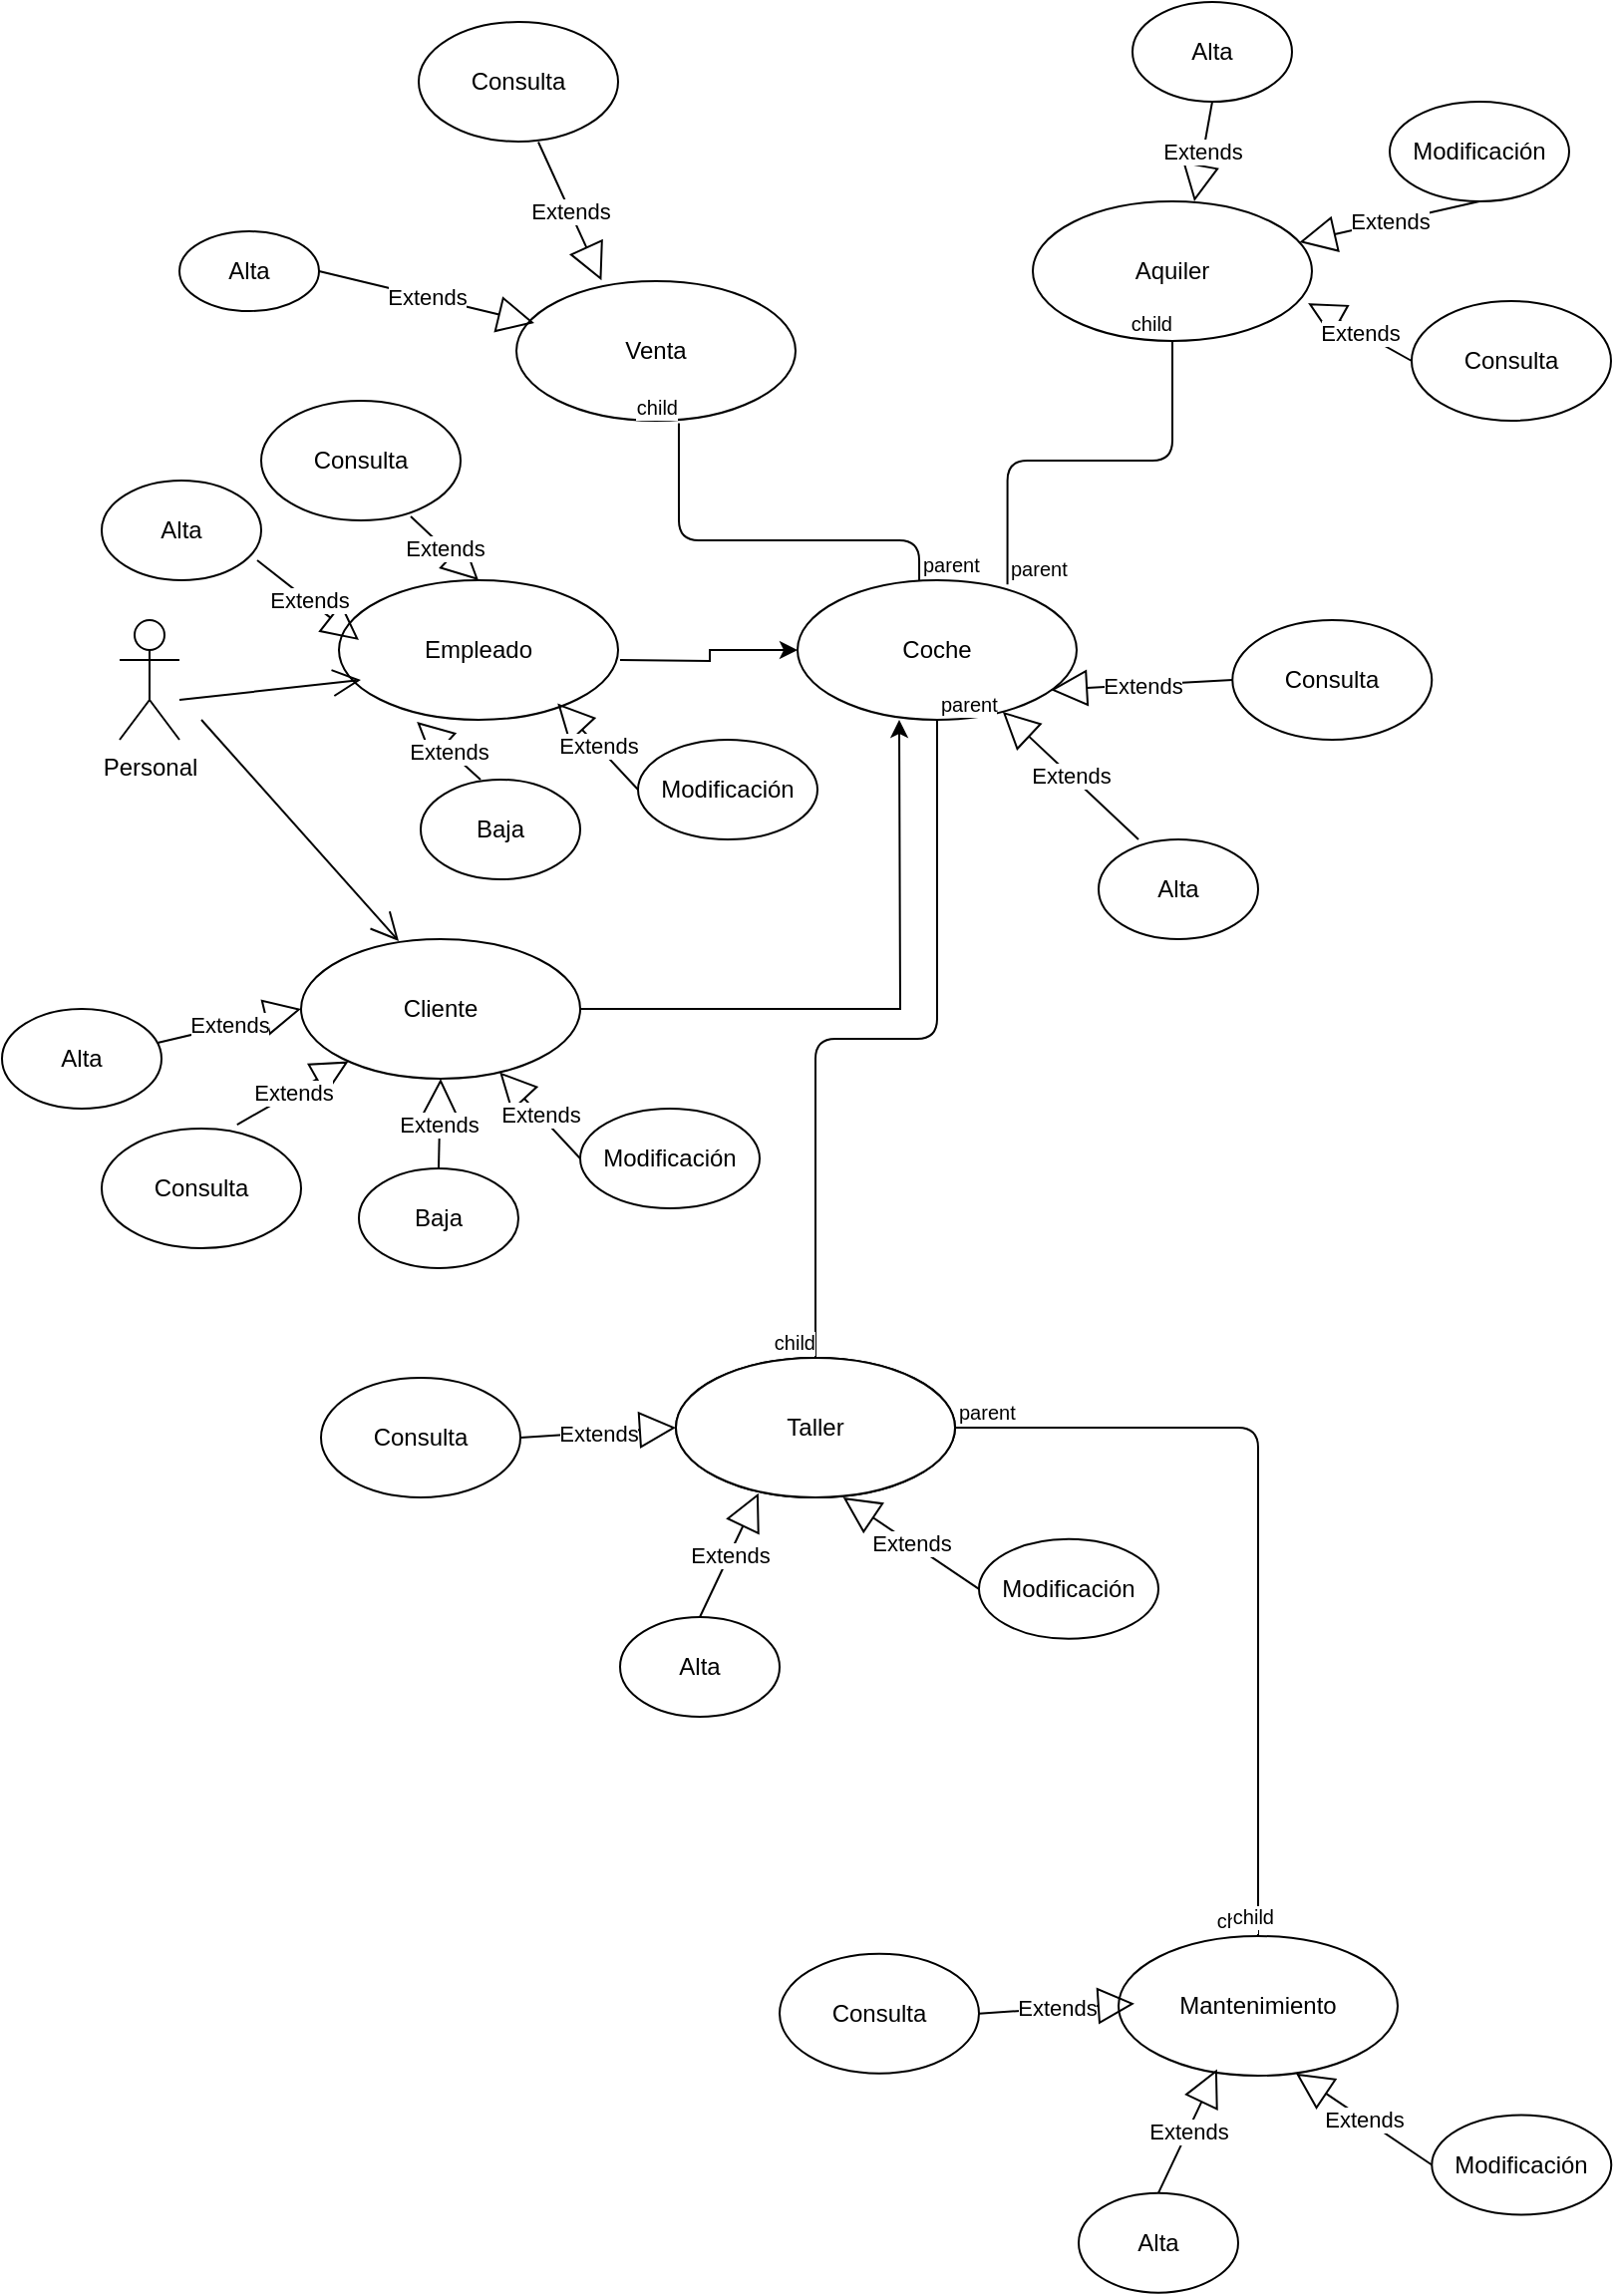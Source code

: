 <mxfile version="13.0.3" type="device"><diagram id="pOaezfe18ddbwSopLcuO" name="Página-1"><mxGraphModel dx="1326" dy="806" grid="1" gridSize="10" guides="1" tooltips="1" connect="1" arrows="1" fold="1" page="1" pageScale="1" pageWidth="827" pageHeight="1169" math="0" shadow="0"><root><mxCell id="0"/><mxCell id="1" parent="0"/><mxCell id="deebMCIJOJqyXlxgMhK3-1" value="Personal" style="shape=umlActor;verticalLabelPosition=bottom;labelBackgroundColor=#ffffff;verticalAlign=top;html=1;outlineConnect=0;" parent="1" vertex="1"><mxGeometry x="79" y="330" width="30" height="60" as="geometry"/></mxCell><mxCell id="deebMCIJOJqyXlxgMhK3-3" value="Coche" style="ellipse;whiteSpace=wrap;html=1;" parent="1" vertex="1"><mxGeometry x="419" y="310" width="140" height="70" as="geometry"/></mxCell><mxCell id="deebMCIJOJqyXlxgMhK3-4" value="Venta" style="ellipse;whiteSpace=wrap;html=1;" parent="1" vertex="1"><mxGeometry x="278" y="160" width="140" height="70" as="geometry"/></mxCell><mxCell id="deebMCIJOJqyXlxgMhK3-5" value="Aquiler" style="ellipse;whiteSpace=wrap;html=1;" parent="1" vertex="1"><mxGeometry x="537" y="120" width="140" height="70" as="geometry"/></mxCell><mxCell id="deebMCIJOJqyXlxgMhK3-6" value="Use Case" style="ellipse;whiteSpace=wrap;html=1;" parent="1" vertex="1"><mxGeometry x="358" y="700" width="140" height="70" as="geometry"/></mxCell><mxCell id="deebMCIJOJqyXlxgMhK3-7" value="Taller" style="ellipse;whiteSpace=wrap;html=1;" parent="1" vertex="1"><mxGeometry x="358" y="700" width="140" height="70" as="geometry"/></mxCell><mxCell id="deebMCIJOJqyXlxgMhK3-8" value="Mantenimiento" style="ellipse;whiteSpace=wrap;html=1;" parent="1" vertex="1"><mxGeometry x="580" y="990" width="140" height="70" as="geometry"/></mxCell><mxCell id="deebMCIJOJqyXlxgMhK3-20" value="" style="endArrow=none;html=1;edgeStyle=orthogonalEdgeStyle;exitX=0.436;exitY=0;exitDx=0;exitDy=0;exitPerimeter=0;entryX=0.582;entryY=1.018;entryDx=0;entryDy=0;entryPerimeter=0;" parent="1" source="deebMCIJOJqyXlxgMhK3-3" target="deebMCIJOJqyXlxgMhK3-4" edge="1"><mxGeometry relative="1" as="geometry"><mxPoint x="330" y="410" as="sourcePoint"/><mxPoint x="360" y="240" as="targetPoint"/><Array as="points"><mxPoint x="480" y="290"/><mxPoint x="360" y="290"/></Array></mxGeometry></mxCell><mxCell id="deebMCIJOJqyXlxgMhK3-21" value="parent" style="resizable=0;html=1;align=left;verticalAlign=bottom;labelBackgroundColor=#ffffff;fontSize=10;" parent="deebMCIJOJqyXlxgMhK3-20" connectable="0" vertex="1"><mxGeometry x="-1" relative="1" as="geometry"/></mxCell><mxCell id="deebMCIJOJqyXlxgMhK3-22" value="child" style="resizable=0;html=1;align=right;verticalAlign=bottom;labelBackgroundColor=#ffffff;fontSize=10;" parent="deebMCIJOJqyXlxgMhK3-20" connectable="0" vertex="1"><mxGeometry x="1" relative="1" as="geometry"/></mxCell><mxCell id="deebMCIJOJqyXlxgMhK3-23" value="" style="endArrow=none;html=1;edgeStyle=orthogonalEdgeStyle;entryX=0.5;entryY=1;entryDx=0;entryDy=0;exitX=0.752;exitY=0.031;exitDx=0;exitDy=0;exitPerimeter=0;" parent="1" source="deebMCIJOJqyXlxgMhK3-3" target="deebMCIJOJqyXlxgMhK3-5" edge="1"><mxGeometry relative="1" as="geometry"><mxPoint x="594.06" y="260.98" as="sourcePoint"/><mxPoint x="577" y="360" as="targetPoint"/></mxGeometry></mxCell><mxCell id="deebMCIJOJqyXlxgMhK3-24" value="parent" style="resizable=0;html=1;align=left;verticalAlign=bottom;labelBackgroundColor=#ffffff;fontSize=10;" parent="deebMCIJOJqyXlxgMhK3-23" connectable="0" vertex="1"><mxGeometry x="-1" relative="1" as="geometry"/></mxCell><mxCell id="deebMCIJOJqyXlxgMhK3-25" value="child" style="resizable=0;html=1;align=right;verticalAlign=bottom;labelBackgroundColor=#ffffff;fontSize=10;" parent="deebMCIJOJqyXlxgMhK3-23" connectable="0" vertex="1"><mxGeometry x="1" relative="1" as="geometry"/></mxCell><mxCell id="deebMCIJOJqyXlxgMhK3-26" value="" style="endArrow=none;html=1;edgeStyle=orthogonalEdgeStyle;exitX=0.5;exitY=1;exitDx=0;exitDy=0;entryX=0.5;entryY=0;entryDx=0;entryDy=0;" parent="1" source="deebMCIJOJqyXlxgMhK3-3" target="deebMCIJOJqyXlxgMhK3-7" edge="1"><mxGeometry relative="1" as="geometry"><mxPoint x="330" y="410" as="sourcePoint"/><mxPoint x="490" y="410" as="targetPoint"/></mxGeometry></mxCell><mxCell id="deebMCIJOJqyXlxgMhK3-27" value="parent" style="resizable=0;html=1;align=left;verticalAlign=bottom;labelBackgroundColor=#ffffff;fontSize=10;" parent="deebMCIJOJqyXlxgMhK3-26" connectable="0" vertex="1"><mxGeometry x="-1" relative="1" as="geometry"/></mxCell><mxCell id="deebMCIJOJqyXlxgMhK3-28" value="child" style="resizable=0;html=1;align=right;verticalAlign=bottom;labelBackgroundColor=#ffffff;fontSize=10;" parent="deebMCIJOJqyXlxgMhK3-26" connectable="0" vertex="1"><mxGeometry x="1" relative="1" as="geometry"/></mxCell><mxCell id="deebMCIJOJqyXlxgMhK3-29" value="" style="endArrow=none;html=1;edgeStyle=orthogonalEdgeStyle;exitX=1;exitY=0.5;exitDx=0;exitDy=0;entryX=0.5;entryY=0;entryDx=0;entryDy=0;" parent="1" source="deebMCIJOJqyXlxgMhK3-7" target="deebMCIJOJqyXlxgMhK3-8" edge="1"><mxGeometry relative="1" as="geometry"><mxPoint x="339" y="550" as="sourcePoint"/><mxPoint x="499" y="550" as="targetPoint"/></mxGeometry></mxCell><mxCell id="deebMCIJOJqyXlxgMhK3-30" value="parent" style="resizable=0;html=1;align=left;verticalAlign=bottom;labelBackgroundColor=#ffffff;fontSize=10;" parent="deebMCIJOJqyXlxgMhK3-29" connectable="0" vertex="1"><mxGeometry x="-1" relative="1" as="geometry"/></mxCell><mxCell id="deebMCIJOJqyXlxgMhK3-31" value="child" style="resizable=0;html=1;align=right;verticalAlign=bottom;labelBackgroundColor=#ffffff;fontSize=10;" parent="deebMCIJOJqyXlxgMhK3-29" connectable="0" vertex="1"><mxGeometry x="1" relative="1" as="geometry"/></mxCell><mxCell id="deebMCIJOJqyXlxgMhK3-32" value="Alta" style="ellipse;whiteSpace=wrap;html=1;" parent="1" vertex="1"><mxGeometry x="109" y="135" width="70" height="40" as="geometry"/></mxCell><mxCell id="deebMCIJOJqyXlxgMhK3-35" value="Consulta" style="ellipse;whiteSpace=wrap;html=1;" parent="1" vertex="1"><mxGeometry x="229" y="30" width="100" height="60" as="geometry"/></mxCell><mxCell id="deebMCIJOJqyXlxgMhK3-36" value="Extends" style="endArrow=block;endSize=16;endFill=0;html=1;exitX=1;exitY=0.5;exitDx=0;exitDy=0;entryX=0.057;entryY=0.229;entryDx=0;entryDy=0;entryPerimeter=0;" parent="1" source="deebMCIJOJqyXlxgMhK3-32" edge="1"><mxGeometry width="160" relative="1" as="geometry"><mxPoint x="409" y="385" as="sourcePoint"/><mxPoint x="286.98" y="181.03" as="targetPoint"/></mxGeometry></mxCell><mxCell id="deebMCIJOJqyXlxgMhK3-39" value="Extends" style="endArrow=block;endSize=16;endFill=0;html=1;exitX=0.6;exitY=1.004;exitDx=0;exitDy=0;exitPerimeter=0;entryX=0.305;entryY=-0.005;entryDx=0;entryDy=0;entryPerimeter=0;" parent="1" source="deebMCIJOJqyXlxgMhK3-35" target="deebMCIJOJqyXlxgMhK3-4" edge="1"><mxGeometry width="160" relative="1" as="geometry"><mxPoint x="349" y="395" as="sourcePoint"/><mxPoint x="392" y="163" as="targetPoint"/></mxGeometry></mxCell><mxCell id="deebMCIJOJqyXlxgMhK3-40" value="Alta" style="ellipse;whiteSpace=wrap;html=1;" parent="1" vertex="1"><mxGeometry x="587" y="20" width="80" height="50" as="geometry"/></mxCell><mxCell id="deebMCIJOJqyXlxgMhK3-41" value="Modificación" style="ellipse;whiteSpace=wrap;html=1;" parent="1" vertex="1"><mxGeometry x="716" y="70" width="90" height="50" as="geometry"/></mxCell><mxCell id="deebMCIJOJqyXlxgMhK3-42" value="Consulta" style="ellipse;whiteSpace=wrap;html=1;" parent="1" vertex="1"><mxGeometry x="727" y="170" width="100" height="60" as="geometry"/></mxCell><mxCell id="deebMCIJOJqyXlxgMhK3-43" value="Extends" style="endArrow=block;endSize=16;endFill=0;html=1;exitX=0.5;exitY=1;exitDx=0;exitDy=0;" parent="1" source="deebMCIJOJqyXlxgMhK3-40" edge="1"><mxGeometry width="160" relative="1" as="geometry"><mxPoint x="638" y="105" as="sourcePoint"/><mxPoint x="618" y="120" as="targetPoint"/></mxGeometry></mxCell><mxCell id="deebMCIJOJqyXlxgMhK3-44" value="Extends" style="endArrow=block;endSize=16;endFill=0;html=1;exitX=0.5;exitY=1;exitDx=0;exitDy=0;" parent="1" source="deebMCIJOJqyXlxgMhK3-41" target="deebMCIJOJqyXlxgMhK3-5" edge="1"><mxGeometry width="160" relative="1" as="geometry"><mxPoint x="708" y="355" as="sourcePoint"/><mxPoint x="671.544" y="137.039" as="targetPoint"/></mxGeometry></mxCell><mxCell id="deebMCIJOJqyXlxgMhK3-45" value="Extends" style="endArrow=block;endSize=16;endFill=0;html=1;exitX=0;exitY=0.5;exitDx=0;exitDy=0;entryX=0.986;entryY=0.729;entryDx=0;entryDy=0;entryPerimeter=0;" parent="1" source="deebMCIJOJqyXlxgMhK3-42" target="deebMCIJOJqyXlxgMhK3-5" edge="1"><mxGeometry width="160" relative="1" as="geometry"><mxPoint x="648" y="365" as="sourcePoint"/><mxPoint x="690.96" y="133.01" as="targetPoint"/></mxGeometry></mxCell><mxCell id="deebMCIJOJqyXlxgMhK3-46" value="Alta" style="ellipse;whiteSpace=wrap;html=1;" parent="1" vertex="1"><mxGeometry x="570" y="440" width="80" height="50" as="geometry"/></mxCell><mxCell id="deebMCIJOJqyXlxgMhK3-48" value="Consulta" style="ellipse;whiteSpace=wrap;html=1;" parent="1" vertex="1"><mxGeometry x="637.14" y="330" width="100" height="60" as="geometry"/></mxCell><mxCell id="deebMCIJOJqyXlxgMhK3-50" value="Extends" style="endArrow=block;endSize=16;endFill=0;html=1;exitX=0.25;exitY=0;exitDx=0;exitDy=0;exitPerimeter=0;" parent="1" source="deebMCIJOJqyXlxgMhK3-46" target="deebMCIJOJqyXlxgMhK3-3" edge="1"><mxGeometry width="160" relative="1" as="geometry"><mxPoint x="367.284" y="777.678" as="sourcePoint"/><mxPoint x="450.02" y="827.94" as="targetPoint"/></mxGeometry></mxCell><mxCell id="deebMCIJOJqyXlxgMhK3-52" value="Extends" style="endArrow=block;endSize=16;endFill=0;html=1;exitX=0;exitY=0.5;exitDx=0;exitDy=0;entryX=0.907;entryY=0.786;entryDx=0;entryDy=0;entryPerimeter=0;" parent="1" source="deebMCIJOJqyXlxgMhK3-48" target="deebMCIJOJqyXlxgMhK3-3" edge="1"><mxGeometry width="160" relative="1" as="geometry"><mxPoint x="471" y="920" as="sourcePoint"/><mxPoint x="513.96" y="688.01" as="targetPoint"/></mxGeometry></mxCell><mxCell id="deebMCIJOJqyXlxgMhK3-53" value="Alta" style="ellipse;whiteSpace=wrap;html=1;" parent="1" vertex="1"><mxGeometry x="330" y="830" width="80" height="50" as="geometry"/></mxCell><mxCell id="deebMCIJOJqyXlxgMhK3-54" value="Modificación" style="ellipse;whiteSpace=wrap;html=1;" parent="1" vertex="1"><mxGeometry x="737.14" y="1079.73" width="90" height="50" as="geometry"/></mxCell><mxCell id="deebMCIJOJqyXlxgMhK3-55" value="Consulta" style="ellipse;whiteSpace=wrap;html=1;" parent="1" vertex="1"><mxGeometry x="180" y="710" width="100" height="60" as="geometry"/></mxCell><mxCell id="deebMCIJOJqyXlxgMhK3-57" value="Extends" style="endArrow=block;endSize=16;endFill=0;html=1;exitX=0.5;exitY=0;exitDx=0;exitDy=0;entryX=0.296;entryY=0.97;entryDx=0;entryDy=0;entryPerimeter=0;" parent="1" source="deebMCIJOJqyXlxgMhK3-53" target="deebMCIJOJqyXlxgMhK3-7" edge="1"><mxGeometry width="160" relative="1" as="geometry"><mxPoint x="-19" y="645" as="sourcePoint"/><mxPoint x="-38.98" y="672.94" as="targetPoint"/></mxGeometry></mxCell><mxCell id="deebMCIJOJqyXlxgMhK3-58" value="Extends" style="endArrow=block;endSize=16;endFill=0;html=1;exitX=0;exitY=0.5;exitDx=0;exitDy=0;entryX=0.599;entryY=0.987;entryDx=0;entryDy=0;entryPerimeter=0;" parent="1" source="deebMCIJOJqyXlxgMhK3-54" edge="1"><mxGeometry width="160" relative="1" as="geometry"><mxPoint x="278.14" y="1184.73" as="sourcePoint"/><mxPoint x="669.0" y="1058.82" as="targetPoint"/></mxGeometry></mxCell><mxCell id="deebMCIJOJqyXlxgMhK3-59" value="Extends" style="endArrow=block;endSize=16;endFill=0;html=1;exitX=1;exitY=0.5;exitDx=0;exitDy=0;entryX=0;entryY=0.5;entryDx=0;entryDy=0;" parent="1" source="deebMCIJOJqyXlxgMhK3-55" target="deebMCIJOJqyXlxgMhK3-7" edge="1"><mxGeometry width="160" relative="1" as="geometry"><mxPoint x="-9" y="905" as="sourcePoint"/><mxPoint x="33.96" y="673.01" as="targetPoint"/></mxGeometry></mxCell><mxCell id="deebMCIJOJqyXlxgMhK3-60" value="child" style="resizable=0;html=1;align=right;verticalAlign=bottom;labelBackgroundColor=#ffffff;fontSize=10;" parent="1" connectable="0" vertex="1"><mxGeometry x="658" y="988.996" as="geometry"/></mxCell><mxCell id="deebMCIJOJqyXlxgMhK3-61" value="Alta" style="ellipse;whiteSpace=wrap;html=1;" parent="1" vertex="1"><mxGeometry x="560" y="1118.82" width="80" height="50" as="geometry"/></mxCell><mxCell id="deebMCIJOJqyXlxgMhK3-62" value="Consulta" style="ellipse;whiteSpace=wrap;html=1;" parent="1" vertex="1"><mxGeometry x="410" y="998.82" width="100" height="60" as="geometry"/></mxCell><mxCell id="deebMCIJOJqyXlxgMhK3-63" value="Extends" style="endArrow=block;endSize=16;endFill=0;html=1;exitX=0.5;exitY=0;exitDx=0;exitDy=0;entryX=0.296;entryY=0.97;entryDx=0;entryDy=0;entryPerimeter=0;" parent="1" source="deebMCIJOJqyXlxgMhK3-61" edge="1"><mxGeometry width="160" relative="1" as="geometry"><mxPoint x="211" y="933.82" as="sourcePoint"/><mxPoint x="629.44" y="1056.72" as="targetPoint"/></mxGeometry></mxCell><mxCell id="deebMCIJOJqyXlxgMhK3-64" value="Extends" style="endArrow=block;endSize=16;endFill=0;html=1;exitX=1;exitY=0.5;exitDx=0;exitDy=0;entryX=0;entryY=0.5;entryDx=0;entryDy=0;" parent="1" source="deebMCIJOJqyXlxgMhK3-62" edge="1"><mxGeometry width="160" relative="1" as="geometry"><mxPoint x="221" y="1193.82" as="sourcePoint"/><mxPoint x="588" y="1023.82" as="targetPoint"/></mxGeometry></mxCell><mxCell id="deebMCIJOJqyXlxgMhK3-66" value="Modificación" style="ellipse;whiteSpace=wrap;html=1;" parent="1" vertex="1"><mxGeometry x="510" y="790.91" width="90" height="50" as="geometry"/></mxCell><mxCell id="deebMCIJOJqyXlxgMhK3-67" value="Extends" style="endArrow=block;endSize=16;endFill=0;html=1;exitX=0;exitY=0.5;exitDx=0;exitDy=0;entryX=0.599;entryY=0.987;entryDx=0;entryDy=0;entryPerimeter=0;" parent="1" source="deebMCIJOJqyXlxgMhK3-66" edge="1"><mxGeometry width="160" relative="1" as="geometry"><mxPoint x="51" y="895.91" as="sourcePoint"/><mxPoint x="441.86" y="770.0" as="targetPoint"/></mxGeometry></mxCell><mxCell id="zobEQ8RQZnCVef6eDvSm-3" style="edgeStyle=orthogonalEdgeStyle;rounded=0;orthogonalLoop=1;jettySize=auto;html=1;exitX=1;exitY=0.5;exitDx=0;exitDy=0;" parent="1" source="zobEQ8RQZnCVef6eDvSm-1" edge="1"><mxGeometry relative="1" as="geometry"><mxPoint x="470" y="380" as="targetPoint"/></mxGeometry></mxCell><mxCell id="zobEQ8RQZnCVef6eDvSm-1" value="Cliente" style="ellipse;whiteSpace=wrap;html=1;" parent="1" vertex="1"><mxGeometry x="170" y="490" width="140" height="70" as="geometry"/></mxCell><mxCell id="zobEQ8RQZnCVef6eDvSm-8" value="" style="endArrow=open;endFill=1;endSize=12;html=1;entryX=0.35;entryY=0.014;entryDx=0;entryDy=0;entryPerimeter=0;" parent="1" target="zobEQ8RQZnCVef6eDvSm-1" edge="1"><mxGeometry width="160" relative="1" as="geometry"><mxPoint x="120" y="380" as="sourcePoint"/><mxPoint x="490" y="510" as="targetPoint"/></mxGeometry></mxCell><mxCell id="zobEQ8RQZnCVef6eDvSm-16" value="Alta" style="ellipse;whiteSpace=wrap;html=1;" parent="1" vertex="1"><mxGeometry x="20" y="525" width="80" height="50" as="geometry"/></mxCell><mxCell id="zobEQ8RQZnCVef6eDvSm-17" value="Consulta" style="ellipse;whiteSpace=wrap;html=1;" parent="1" vertex="1"><mxGeometry x="70.0" y="585" width="100" height="60" as="geometry"/></mxCell><mxCell id="zobEQ8RQZnCVef6eDvSm-18" value="Extends" style="endArrow=block;endSize=16;endFill=0;html=1;exitX=0.975;exitY=0.34;exitDx=0;exitDy=0;exitPerimeter=0;entryX=0;entryY=0.5;entryDx=0;entryDy=0;" parent="1" source="zobEQ8RQZnCVef6eDvSm-16" target="zobEQ8RQZnCVef6eDvSm-1" edge="1"><mxGeometry width="160" relative="1" as="geometry"><mxPoint x="-142.716" y="1032.678" as="sourcePoint"/><mxPoint x="11.857" y="630.905" as="targetPoint"/></mxGeometry></mxCell><mxCell id="zobEQ8RQZnCVef6eDvSm-19" value="Extends" style="endArrow=block;endSize=16;endFill=0;html=1;exitX=0.679;exitY=-0.033;exitDx=0;exitDy=0;exitPerimeter=0;" parent="1" source="zobEQ8RQZnCVef6eDvSm-17" target="zobEQ8RQZnCVef6eDvSm-1" edge="1"><mxGeometry width="160" relative="1" as="geometry"><mxPoint x="-39" y="1175" as="sourcePoint"/><mxPoint x="35.98" y="620.02" as="targetPoint"/></mxGeometry></mxCell><mxCell id="zobEQ8RQZnCVef6eDvSm-20" value="Baja" style="ellipse;whiteSpace=wrap;html=1;" parent="1" vertex="1"><mxGeometry x="199" y="605" width="80" height="50" as="geometry"/></mxCell><mxCell id="zobEQ8RQZnCVef6eDvSm-21" value="Extends" style="endArrow=block;endSize=16;endFill=0;html=1;exitX=0.5;exitY=0;exitDx=0;exitDy=0;entryX=0.5;entryY=1;entryDx=0;entryDy=0;" parent="1" source="zobEQ8RQZnCVef6eDvSm-20" target="zobEQ8RQZnCVef6eDvSm-1" edge="1"><mxGeometry width="160" relative="1" as="geometry"><mxPoint x="-69" y="459.09" as="sourcePoint"/><mxPoint x="349.44" y="581.99" as="targetPoint"/></mxGeometry></mxCell><mxCell id="zobEQ8RQZnCVef6eDvSm-22" value="Modificación" style="ellipse;whiteSpace=wrap;html=1;" parent="1" vertex="1"><mxGeometry x="310" y="575" width="90" height="50" as="geometry"/></mxCell><mxCell id="zobEQ8RQZnCVef6eDvSm-23" value="Extends" style="endArrow=block;endSize=16;endFill=0;html=1;exitX=0;exitY=0.5;exitDx=0;exitDy=0;" parent="1" source="zobEQ8RQZnCVef6eDvSm-22" target="zobEQ8RQZnCVef6eDvSm-1" edge="1"><mxGeometry width="160" relative="1" as="geometry"><mxPoint x="1" y="710" as="sourcePoint"/><mxPoint x="391.86" y="584.09" as="targetPoint"/></mxGeometry></mxCell><mxCell id="DtwlwTT668SKyD96jBcf-3" value="Empleado" style="ellipse;whiteSpace=wrap;html=1;" vertex="1" parent="1"><mxGeometry x="189" y="310" width="140" height="70" as="geometry"/></mxCell><mxCell id="DtwlwTT668SKyD96jBcf-5" value="" style="endArrow=open;endFill=1;endSize=12;html=1;" edge="1" parent="1"><mxGeometry width="160" relative="1" as="geometry"><mxPoint x="109" y="370" as="sourcePoint"/><mxPoint x="200" y="360" as="targetPoint"/></mxGeometry></mxCell><mxCell id="DtwlwTT668SKyD96jBcf-6" style="edgeStyle=orthogonalEdgeStyle;rounded=0;orthogonalLoop=1;jettySize=auto;html=1;" edge="1" parent="1" target="deebMCIJOJqyXlxgMhK3-3"><mxGeometry relative="1" as="geometry"><mxPoint x="418" y="345" as="targetPoint"/><mxPoint x="330" y="350" as="sourcePoint"/></mxGeometry></mxCell><mxCell id="DtwlwTT668SKyD96jBcf-7" value="Alta" style="ellipse;whiteSpace=wrap;html=1;" vertex="1" parent="1"><mxGeometry x="70" y="260" width="80" height="50" as="geometry"/></mxCell><mxCell id="DtwlwTT668SKyD96jBcf-8" value="Consulta" style="ellipse;whiteSpace=wrap;html=1;" vertex="1" parent="1"><mxGeometry x="150" y="220" width="100" height="60" as="geometry"/></mxCell><mxCell id="DtwlwTT668SKyD96jBcf-9" value="Extends" style="endArrow=block;endSize=16;endFill=0;html=1;exitX=0.975;exitY=0.8;exitDx=0;exitDy=0;exitPerimeter=0;entryX=0;entryY=0.5;entryDx=0;entryDy=0;" edge="1" source="DtwlwTT668SKyD96jBcf-7" parent="1"><mxGeometry width="160" relative="1" as="geometry"><mxPoint x="-113.716" y="847.678" as="sourcePoint"/><mxPoint x="199" y="340" as="targetPoint"/></mxGeometry></mxCell><mxCell id="DtwlwTT668SKyD96jBcf-10" value="Extends" style="endArrow=block;endSize=16;endFill=0;html=1;entryX=0.5;entryY=0;entryDx=0;entryDy=0;exitX=0.75;exitY=0.967;exitDx=0;exitDy=0;exitPerimeter=0;" edge="1" source="DtwlwTT668SKyD96jBcf-8" parent="1" target="DtwlwTT668SKyD96jBcf-3"><mxGeometry width="160" relative="1" as="geometry"><mxPoint x="260" y="290" as="sourcePoint"/><mxPoint x="222.776" y="366.284" as="targetPoint"/></mxGeometry></mxCell><mxCell id="DtwlwTT668SKyD96jBcf-11" value="Baja" style="ellipse;whiteSpace=wrap;html=1;" vertex="1" parent="1"><mxGeometry x="230" y="410" width="80" height="50" as="geometry"/></mxCell><mxCell id="DtwlwTT668SKyD96jBcf-12" value="Extends" style="endArrow=block;endSize=16;endFill=0;html=1;entryX=0.279;entryY=1.014;entryDx=0;entryDy=0;entryPerimeter=0;" edge="1" parent="1" target="DtwlwTT668SKyD96jBcf-3"><mxGeometry width="160" relative="1" as="geometry"><mxPoint x="260" y="410" as="sourcePoint"/><mxPoint x="269" y="375" as="targetPoint"/></mxGeometry></mxCell><mxCell id="DtwlwTT668SKyD96jBcf-13" value="Modificación" style="ellipse;whiteSpace=wrap;html=1;" vertex="1" parent="1"><mxGeometry x="339" y="390" width="90" height="50" as="geometry"/></mxCell><mxCell id="DtwlwTT668SKyD96jBcf-14" value="Extends" style="endArrow=block;endSize=16;endFill=0;html=1;exitX=0;exitY=0.5;exitDx=0;exitDy=0;" edge="1" source="DtwlwTT668SKyD96jBcf-13" parent="1"><mxGeometry width="160" relative="1" as="geometry"><mxPoint x="30" y="525" as="sourcePoint"/><mxPoint x="298.602" y="371.716" as="targetPoint"/></mxGeometry></mxCell></root></mxGraphModel></diagram></mxfile>